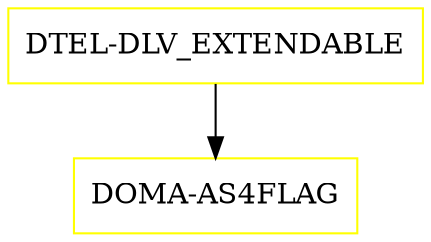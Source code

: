 digraph G {
  "DTEL-DLV_EXTENDABLE" [shape=box,color=yellow];
  "DOMA-AS4FLAG" [shape=box,color=yellow,URL="./DOMA_AS4FLAG.html"];
  "DTEL-DLV_EXTENDABLE" -> "DOMA-AS4FLAG";
}
